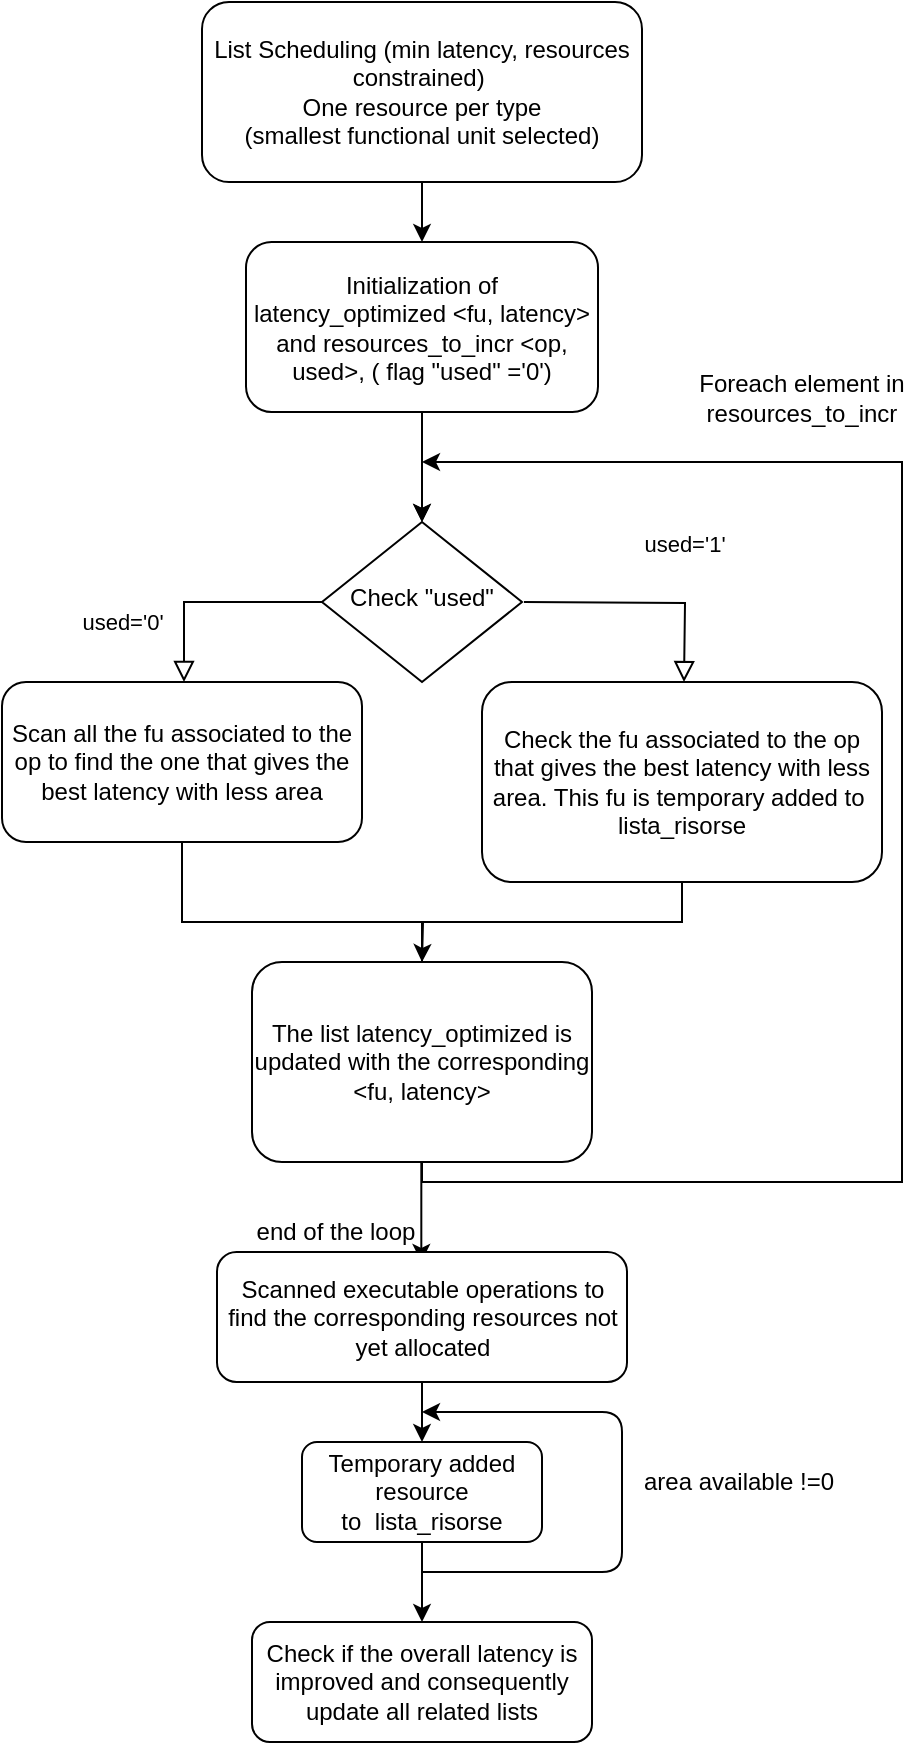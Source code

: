<mxfile version="14.7.6" type="github">
  <diagram id="C5RBs43oDa-KdzZeNtuy" name="Page-1">
    <mxGraphModel dx="1038" dy="1716" grid="1" gridSize="10" guides="1" tooltips="1" connect="1" arrows="1" fold="1" page="1" pageScale="1" pageWidth="827" pageHeight="1169" math="0" shadow="0">
      <root>
        <mxCell id="WIyWlLk6GJQsqaUBKTNV-0" />
        <mxCell id="WIyWlLk6GJQsqaUBKTNV-1" parent="WIyWlLk6GJQsqaUBKTNV-0" />
        <mxCell id="enkGTG043NM4yIpSYiS5-14" value="" style="edgeStyle=orthogonalEdgeStyle;rounded=0;orthogonalLoop=1;jettySize=auto;html=1;" parent="WIyWlLk6GJQsqaUBKTNV-1" source="WIyWlLk6GJQsqaUBKTNV-3" target="62lgIi-LjrvPgBXsF704-0" edge="1">
          <mxGeometry relative="1" as="geometry" />
        </mxCell>
        <mxCell id="WIyWlLk6GJQsqaUBKTNV-3" value="List Scheduling (min latency, resources constrained)&amp;nbsp;&lt;br&gt;One resource per type &lt;br&gt;(smallest functional unit selected)" style="rounded=1;whiteSpace=wrap;html=1;fontSize=12;glass=0;strokeWidth=1;shadow=0;" parent="WIyWlLk6GJQsqaUBKTNV-1" vertex="1">
          <mxGeometry x="230" y="-20" width="220" height="90" as="geometry" />
        </mxCell>
        <mxCell id="WIyWlLk6GJQsqaUBKTNV-4" value="used=&#39;0&#39;" style="rounded=0;html=1;jettySize=auto;orthogonalLoop=1;fontSize=11;endArrow=block;endFill=0;endSize=8;strokeWidth=1;shadow=0;labelBackgroundColor=none;edgeStyle=orthogonalEdgeStyle;" parent="WIyWlLk6GJQsqaUBKTNV-1" edge="1">
          <mxGeometry x="0.455" y="-31" relative="1" as="geometry">
            <mxPoint as="offset" />
            <mxPoint x="291" y="280" as="sourcePoint" />
            <mxPoint x="221" y="320" as="targetPoint" />
            <Array as="points">
              <mxPoint x="221" y="280" />
            </Array>
          </mxGeometry>
        </mxCell>
        <mxCell id="WIyWlLk6GJQsqaUBKTNV-6" value="Check &quot;used&quot;" style="rhombus;whiteSpace=wrap;html=1;shadow=0;fontFamily=Helvetica;fontSize=12;align=center;strokeWidth=1;spacing=6;spacingTop=-4;" parent="WIyWlLk6GJQsqaUBKTNV-1" vertex="1">
          <mxGeometry x="290" y="240" width="100" height="80" as="geometry" />
        </mxCell>
        <mxCell id="WIyWlLk6GJQsqaUBKTNV-8" value="used=&#39;1&#39;" style="rounded=0;html=1;jettySize=auto;orthogonalLoop=1;fontSize=11;endArrow=block;endFill=0;endSize=8;strokeWidth=1;shadow=0;labelBackgroundColor=none;edgeStyle=orthogonalEdgeStyle;" parent="WIyWlLk6GJQsqaUBKTNV-1" edge="1">
          <mxGeometry x="0.333" y="29" relative="1" as="geometry">
            <mxPoint as="offset" />
            <mxPoint x="391" y="280" as="sourcePoint" />
            <mxPoint x="471" y="320" as="targetPoint" />
          </mxGeometry>
        </mxCell>
        <mxCell id="62lgIi-LjrvPgBXsF704-30" value="" style="edgeStyle=orthogonalEdgeStyle;rounded=0;orthogonalLoop=1;jettySize=auto;html=1;" parent="WIyWlLk6GJQsqaUBKTNV-1" source="62lgIi-LjrvPgBXsF704-0" target="WIyWlLk6GJQsqaUBKTNV-6" edge="1">
          <mxGeometry relative="1" as="geometry" />
        </mxCell>
        <mxCell id="62lgIi-LjrvPgBXsF704-0" value="Initialization of latency_optimized &amp;lt;fu, latency&amp;gt; and resources_to_incr &amp;lt;op, used&amp;gt;, ( flag &quot;used&quot; =&#39;0&#39;)" style="rounded=1;whiteSpace=wrap;html=1;" parent="WIyWlLk6GJQsqaUBKTNV-1" vertex="1">
          <mxGeometry x="252" y="100" width="176" height="85" as="geometry" />
        </mxCell>
        <mxCell id="62lgIi-LjrvPgBXsF704-6" value="" style="endArrow=classic;html=1;entryX=0.5;entryY=0;entryDx=0;entryDy=0;" parent="WIyWlLk6GJQsqaUBKTNV-1" target="WIyWlLk6GJQsqaUBKTNV-6" edge="1">
          <mxGeometry width="50" height="50" relative="1" as="geometry">
            <mxPoint x="340" y="189" as="sourcePoint" />
            <mxPoint x="410" y="250" as="targetPoint" />
          </mxGeometry>
        </mxCell>
        <mxCell id="62lgIi-LjrvPgBXsF704-26" style="edgeStyle=orthogonalEdgeStyle;rounded=0;orthogonalLoop=1;jettySize=auto;html=1;exitX=0.5;exitY=1;exitDx=0;exitDy=0;" parent="WIyWlLk6GJQsqaUBKTNV-1" source="62lgIi-LjrvPgBXsF704-11" edge="1">
          <mxGeometry relative="1" as="geometry">
            <mxPoint x="340" y="540" as="targetPoint" />
            <Array as="points">
              <mxPoint x="220" y="440" />
              <mxPoint x="340" y="440" />
            </Array>
          </mxGeometry>
        </mxCell>
        <mxCell id="62lgIi-LjrvPgBXsF704-11" value="Scan all the fu associated to the op to find the one that gives the best latency with less area" style="rounded=1;whiteSpace=wrap;html=1;fontSize=12;glass=0;strokeWidth=1;shadow=0;" parent="WIyWlLk6GJQsqaUBKTNV-1" vertex="1">
          <mxGeometry x="130" y="320" width="180" height="80" as="geometry" />
        </mxCell>
        <mxCell id="62lgIi-LjrvPgBXsF704-28" style="edgeStyle=orthogonalEdgeStyle;rounded=0;orthogonalLoop=1;jettySize=auto;html=1;exitX=0.5;exitY=1;exitDx=0;exitDy=0;" parent="WIyWlLk6GJQsqaUBKTNV-1" source="62lgIi-LjrvPgBXsF704-12" edge="1">
          <mxGeometry relative="1" as="geometry">
            <mxPoint x="340" y="210" as="targetPoint" />
            <Array as="points">
              <mxPoint x="340" y="570" />
              <mxPoint x="580" y="570" />
              <mxPoint x="580" y="210" />
            </Array>
          </mxGeometry>
        </mxCell>
        <mxCell id="62lgIi-LjrvPgBXsF704-12" value="The list latency_optimized is updated with the corresponding &amp;lt;fu, latency&amp;gt;" style="whiteSpace=wrap;html=1;rounded=1;shadow=0;strokeWidth=1;glass=0;" parent="WIyWlLk6GJQsqaUBKTNV-1" vertex="1">
          <mxGeometry x="255" y="460" width="170" height="100" as="geometry" />
        </mxCell>
        <mxCell id="62lgIi-LjrvPgBXsF704-27" style="edgeStyle=orthogonalEdgeStyle;rounded=0;orthogonalLoop=1;jettySize=auto;html=1;exitX=0.5;exitY=1;exitDx=0;exitDy=0;" parent="WIyWlLk6GJQsqaUBKTNV-1" source="62lgIi-LjrvPgBXsF704-14" edge="1">
          <mxGeometry relative="1" as="geometry">
            <mxPoint x="340" y="460" as="targetPoint" />
          </mxGeometry>
        </mxCell>
        <mxCell id="62lgIi-LjrvPgBXsF704-14" value="Check the fu associated to the op that gives the best latency with less area. This fu is temporary added to&amp;nbsp; lista_risorse" style="rounded=1;whiteSpace=wrap;html=1;" parent="WIyWlLk6GJQsqaUBKTNV-1" vertex="1">
          <mxGeometry x="370" y="320" width="200" height="100" as="geometry" />
        </mxCell>
        <mxCell id="62lgIi-LjrvPgBXsF704-29" value="Foreach element in resources_to_incr" style="text;html=1;strokeColor=none;fillColor=none;align=center;verticalAlign=middle;whiteSpace=wrap;rounded=0;" parent="WIyWlLk6GJQsqaUBKTNV-1" vertex="1">
          <mxGeometry x="470" y="150" width="120" height="55" as="geometry" />
        </mxCell>
        <mxCell id="enkGTG043NM4yIpSYiS5-3" value="" style="endArrow=classic;html=1;" parent="WIyWlLk6GJQsqaUBKTNV-1" edge="1">
          <mxGeometry width="50" height="50" relative="1" as="geometry">
            <mxPoint x="339.66" y="560" as="sourcePoint" />
            <mxPoint x="339.66" y="610" as="targetPoint" />
          </mxGeometry>
        </mxCell>
        <mxCell id="enkGTG043NM4yIpSYiS5-16" value="" style="edgeStyle=orthogonalEdgeStyle;rounded=0;orthogonalLoop=1;jettySize=auto;html=1;" parent="WIyWlLk6GJQsqaUBKTNV-1" source="enkGTG043NM4yIpSYiS5-4" target="enkGTG043NM4yIpSYiS5-6" edge="1">
          <mxGeometry relative="1" as="geometry">
            <Array as="points">
              <mxPoint x="340" y="680" />
              <mxPoint x="340" y="680" />
            </Array>
          </mxGeometry>
        </mxCell>
        <mxCell id="enkGTG043NM4yIpSYiS5-4" value="Scanned executable operations to find the corresponding resources not yet allocated" style="rounded=1;whiteSpace=wrap;html=1;" parent="WIyWlLk6GJQsqaUBKTNV-1" vertex="1">
          <mxGeometry x="237.5" y="605" width="205" height="65" as="geometry" />
        </mxCell>
        <mxCell id="enkGTG043NM4yIpSYiS5-5" value="end of the loop" style="text;html=1;strokeColor=none;fillColor=none;align=center;verticalAlign=middle;whiteSpace=wrap;rounded=0;" parent="WIyWlLk6GJQsqaUBKTNV-1" vertex="1">
          <mxGeometry x="252" y="585" width="90" height="20" as="geometry" />
        </mxCell>
        <mxCell id="enkGTG043NM4yIpSYiS5-17" value="" style="edgeStyle=orthogonalEdgeStyle;rounded=0;orthogonalLoop=1;jettySize=auto;html=1;" parent="WIyWlLk6GJQsqaUBKTNV-1" source="enkGTG043NM4yIpSYiS5-6" target="enkGTG043NM4yIpSYiS5-11" edge="1">
          <mxGeometry relative="1" as="geometry" />
        </mxCell>
        <mxCell id="enkGTG043NM4yIpSYiS5-6" value="Temporary added resource&lt;br&gt;&amp;nbsp;to&amp;nbsp; lista_risorse&amp;nbsp;" style="rounded=1;whiteSpace=wrap;html=1;" parent="WIyWlLk6GJQsqaUBKTNV-1" vertex="1">
          <mxGeometry x="280" y="700" width="120" height="50" as="geometry" />
        </mxCell>
        <mxCell id="enkGTG043NM4yIpSYiS5-10" value="area available !=0" style="text;html=1;align=center;verticalAlign=middle;resizable=0;points=[];autosize=1;strokeColor=none;" parent="WIyWlLk6GJQsqaUBKTNV-1" vertex="1">
          <mxGeometry x="442.5" y="710" width="110" height="20" as="geometry" />
        </mxCell>
        <mxCell id="enkGTG043NM4yIpSYiS5-11" value="Check if the overall latency is improved and consequently update all related lists" style="rounded=1;whiteSpace=wrap;html=1;" parent="WIyWlLk6GJQsqaUBKTNV-1" vertex="1">
          <mxGeometry x="255" y="790" width="170" height="60" as="geometry" />
        </mxCell>
        <mxCell id="enkGTG043NM4yIpSYiS5-20" value="" style="endArrow=classic;html=1;" parent="WIyWlLk6GJQsqaUBKTNV-1" edge="1">
          <mxGeometry width="50" height="50" relative="1" as="geometry">
            <mxPoint x="340" y="765" as="sourcePoint" />
            <mxPoint x="340" y="685" as="targetPoint" />
            <Array as="points">
              <mxPoint x="440" y="765" />
              <mxPoint x="440" y="685" />
            </Array>
          </mxGeometry>
        </mxCell>
      </root>
    </mxGraphModel>
  </diagram>
</mxfile>
